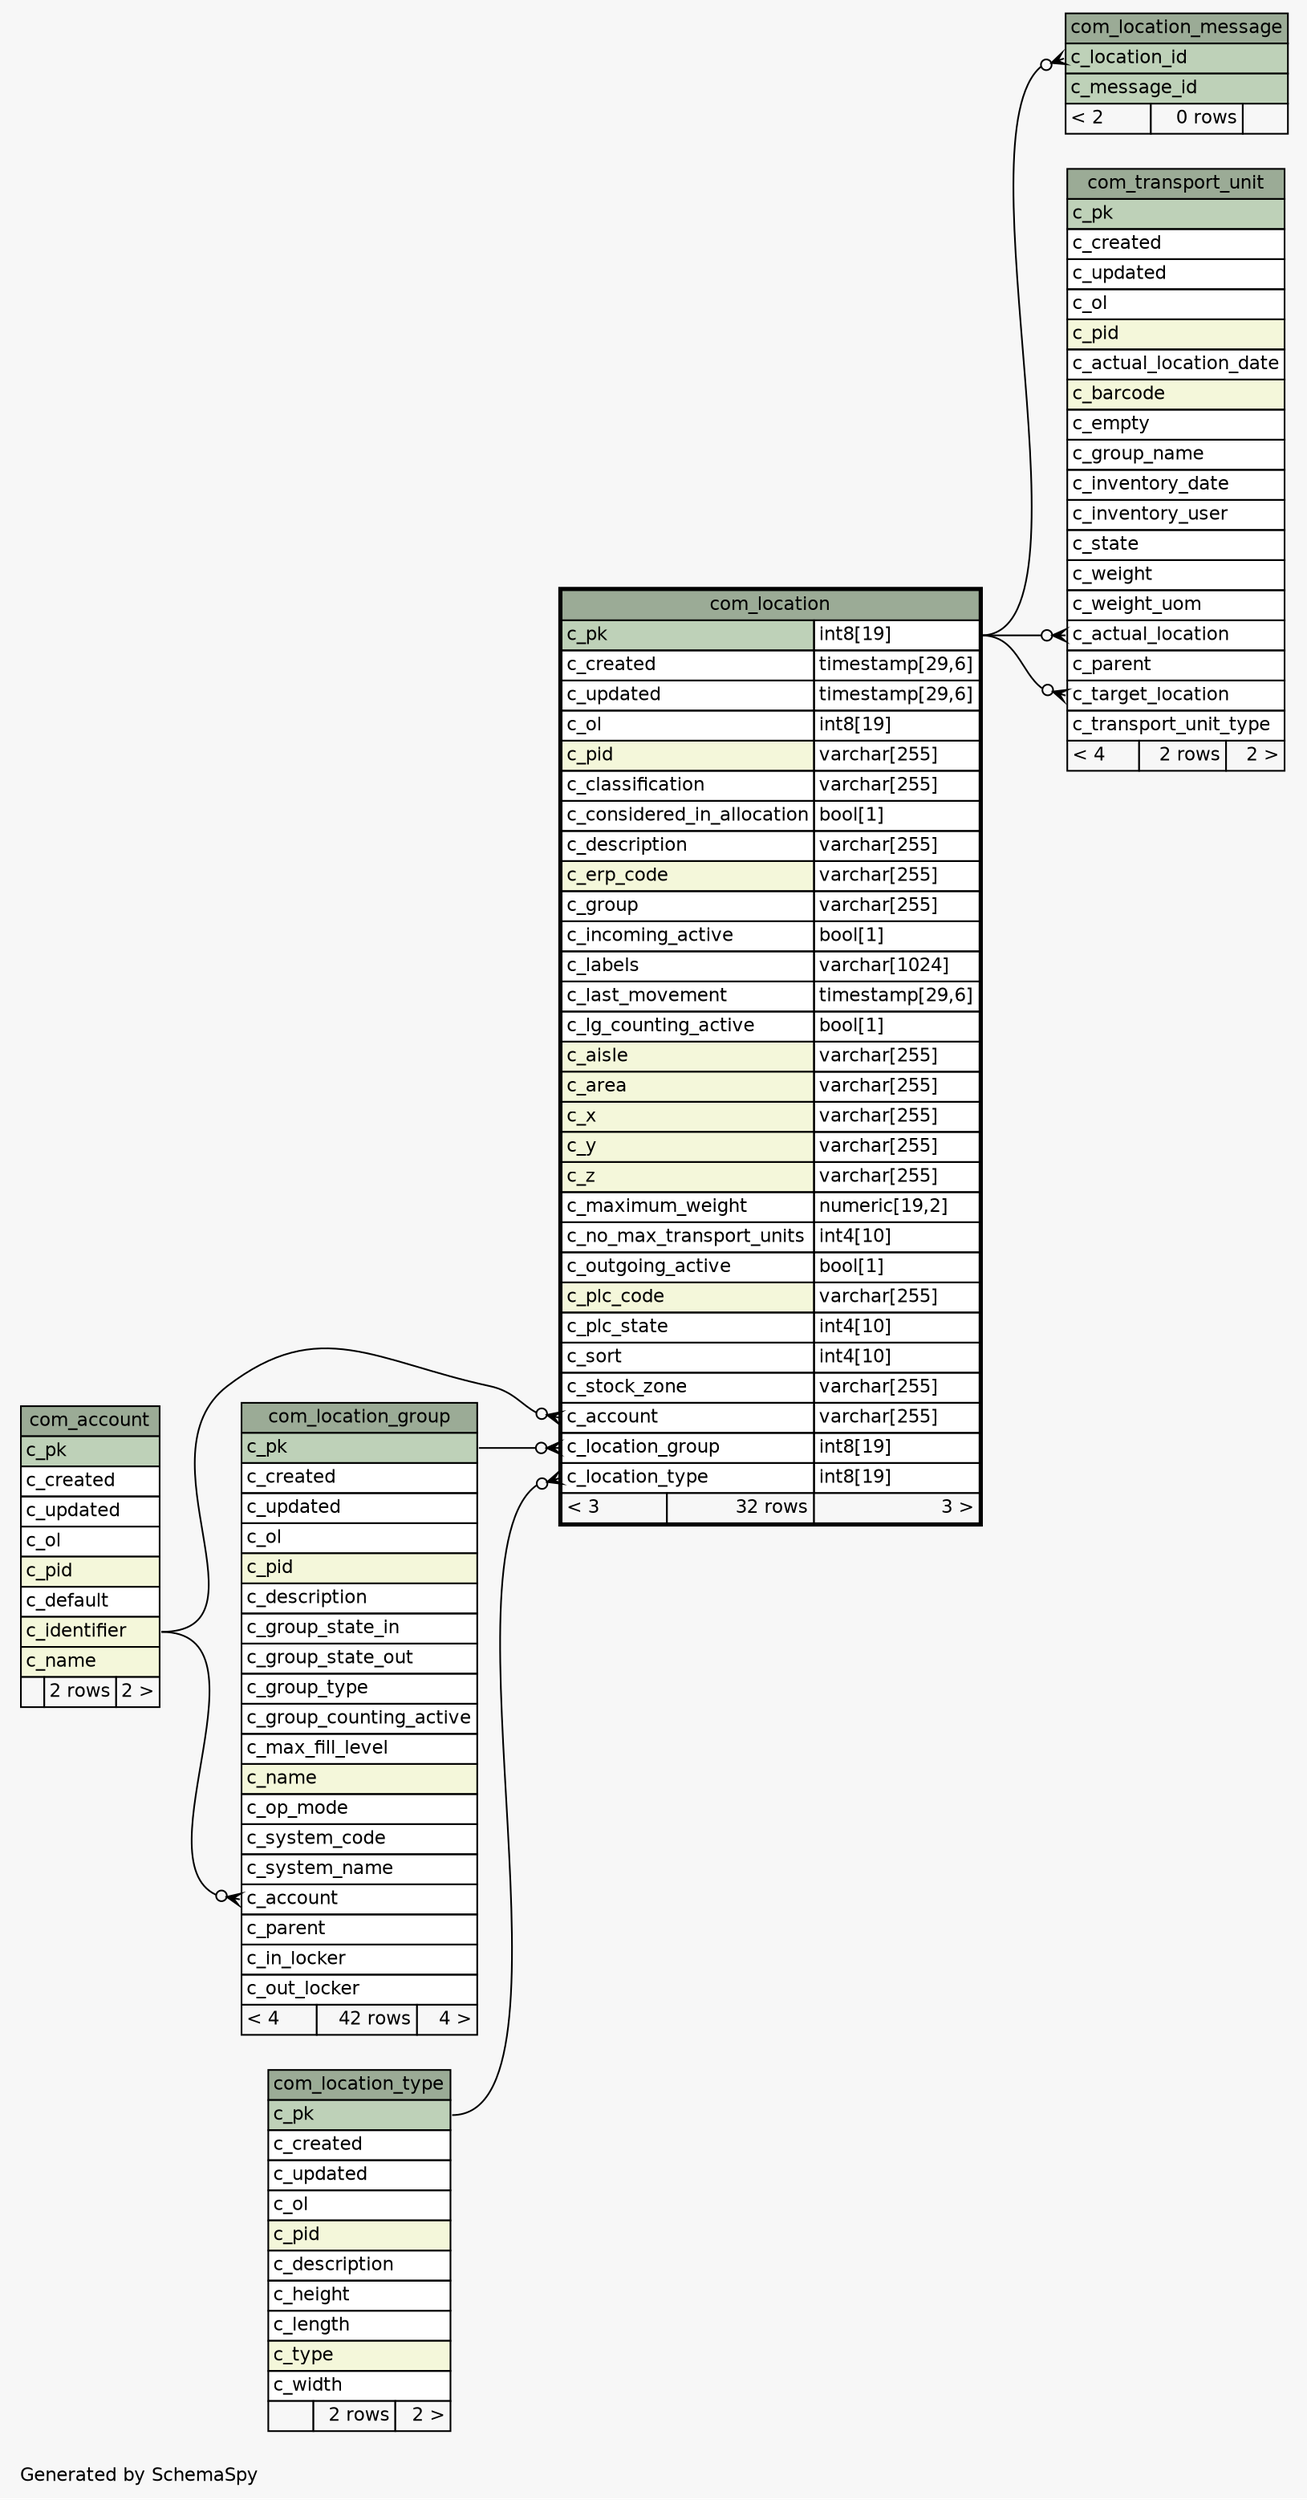 // dot 2.43.0 on Linux 5.13.0-1022-azure
// SchemaSpy rev Unknown
digraph "oneDegreeRelationshipsDiagram" {
  graph [
    rankdir="RL"
    bgcolor="#f7f7f7"
    label="\nGenerated by SchemaSpy"
    labeljust="l"
    nodesep="0.18"
    ranksep="0.46"
    fontname="Helvetica"
    fontsize="11"
  ];
  node [
    fontname="Helvetica"
    fontsize="11"
    shape="plaintext"
  ];
  edge [
    arrowsize="0.8"
  ];
  "com_location":"c_account":w -> "com_account":"c_identifier":e [arrowhead=none dir=back arrowtail=crowodot];
  "com_location":"c_location_group":w -> "com_location_group":"c_pk":e [arrowhead=none dir=back arrowtail=crowodot];
  "com_location":"c_location_type":w -> "com_location_type":"c_pk":e [arrowhead=none dir=back arrowtail=crowodot];
  "com_location_group":"c_account":w -> "com_account":"c_identifier":e [arrowhead=none dir=back arrowtail=crowodot];
  "com_location_message":"c_location_id":w -> "com_location":"c_pk.type":e [arrowhead=none dir=back arrowtail=crowodot];
  "com_transport_unit":"c_actual_location":w -> "com_location":"c_pk.type":e [arrowhead=none dir=back arrowtail=crowodot];
  "com_transport_unit":"c_target_location":w -> "com_location":"c_pk.type":e [arrowhead=none dir=back arrowtail=crowodot];
  "com_account" [
    label=<
    <TABLE BORDER="0" CELLBORDER="1" CELLSPACING="0" BGCOLOR="#ffffff">
      <TR><TD COLSPAN="3" BGCOLOR="#9bab96" ALIGN="CENTER">com_account</TD></TR>
      <TR><TD PORT="c_pk" COLSPAN="3" BGCOLOR="#bed1b8" ALIGN="LEFT">c_pk</TD></TR>
      <TR><TD PORT="c_created" COLSPAN="3" ALIGN="LEFT">c_created</TD></TR>
      <TR><TD PORT="c_updated" COLSPAN="3" ALIGN="LEFT">c_updated</TD></TR>
      <TR><TD PORT="c_ol" COLSPAN="3" ALIGN="LEFT">c_ol</TD></TR>
      <TR><TD PORT="c_pid" COLSPAN="3" BGCOLOR="#f4f7da" ALIGN="LEFT">c_pid</TD></TR>
      <TR><TD PORT="c_default" COLSPAN="3" ALIGN="LEFT">c_default</TD></TR>
      <TR><TD PORT="c_identifier" COLSPAN="3" BGCOLOR="#f4f7da" ALIGN="LEFT">c_identifier</TD></TR>
      <TR><TD PORT="c_name" COLSPAN="3" BGCOLOR="#f4f7da" ALIGN="LEFT">c_name</TD></TR>
      <TR><TD ALIGN="LEFT" BGCOLOR="#f7f7f7">  </TD><TD ALIGN="RIGHT" BGCOLOR="#f7f7f7">2 rows</TD><TD ALIGN="RIGHT" BGCOLOR="#f7f7f7">2 &gt;</TD></TR>
    </TABLE>>
    URL="com_account.html"
    tooltip="com_account"
  ];
  "com_location" [
    label=<
    <TABLE BORDER="2" CELLBORDER="1" CELLSPACING="0" BGCOLOR="#ffffff">
      <TR><TD COLSPAN="3" BGCOLOR="#9bab96" ALIGN="CENTER">com_location</TD></TR>
      <TR><TD PORT="c_pk" COLSPAN="2" BGCOLOR="#bed1b8" ALIGN="LEFT">c_pk</TD><TD PORT="c_pk.type" ALIGN="LEFT">int8[19]</TD></TR>
      <TR><TD PORT="c_created" COLSPAN="2" ALIGN="LEFT">c_created</TD><TD PORT="c_created.type" ALIGN="LEFT">timestamp[29,6]</TD></TR>
      <TR><TD PORT="c_updated" COLSPAN="2" ALIGN="LEFT">c_updated</TD><TD PORT="c_updated.type" ALIGN="LEFT">timestamp[29,6]</TD></TR>
      <TR><TD PORT="c_ol" COLSPAN="2" ALIGN="LEFT">c_ol</TD><TD PORT="c_ol.type" ALIGN="LEFT">int8[19]</TD></TR>
      <TR><TD PORT="c_pid" COLSPAN="2" BGCOLOR="#f4f7da" ALIGN="LEFT">c_pid</TD><TD PORT="c_pid.type" ALIGN="LEFT">varchar[255]</TD></TR>
      <TR><TD PORT="c_classification" COLSPAN="2" ALIGN="LEFT">c_classification</TD><TD PORT="c_classification.type" ALIGN="LEFT">varchar[255]</TD></TR>
      <TR><TD PORT="c_considered_in_allocation" COLSPAN="2" ALIGN="LEFT">c_considered_in_allocation</TD><TD PORT="c_considered_in_allocation.type" ALIGN="LEFT">bool[1]</TD></TR>
      <TR><TD PORT="c_description" COLSPAN="2" ALIGN="LEFT">c_description</TD><TD PORT="c_description.type" ALIGN="LEFT">varchar[255]</TD></TR>
      <TR><TD PORT="c_erp_code" COLSPAN="2" BGCOLOR="#f4f7da" ALIGN="LEFT">c_erp_code</TD><TD PORT="c_erp_code.type" ALIGN="LEFT">varchar[255]</TD></TR>
      <TR><TD PORT="c_group" COLSPAN="2" ALIGN="LEFT">c_group</TD><TD PORT="c_group.type" ALIGN="LEFT">varchar[255]</TD></TR>
      <TR><TD PORT="c_incoming_active" COLSPAN="2" ALIGN="LEFT">c_incoming_active</TD><TD PORT="c_incoming_active.type" ALIGN="LEFT">bool[1]</TD></TR>
      <TR><TD PORT="c_labels" COLSPAN="2" ALIGN="LEFT">c_labels</TD><TD PORT="c_labels.type" ALIGN="LEFT">varchar[1024]</TD></TR>
      <TR><TD PORT="c_last_movement" COLSPAN="2" ALIGN="LEFT">c_last_movement</TD><TD PORT="c_last_movement.type" ALIGN="LEFT">timestamp[29,6]</TD></TR>
      <TR><TD PORT="c_lg_counting_active" COLSPAN="2" ALIGN="LEFT">c_lg_counting_active</TD><TD PORT="c_lg_counting_active.type" ALIGN="LEFT">bool[1]</TD></TR>
      <TR><TD PORT="c_aisle" COLSPAN="2" BGCOLOR="#f4f7da" ALIGN="LEFT">c_aisle</TD><TD PORT="c_aisle.type" ALIGN="LEFT">varchar[255]</TD></TR>
      <TR><TD PORT="c_area" COLSPAN="2" BGCOLOR="#f4f7da" ALIGN="LEFT">c_area</TD><TD PORT="c_area.type" ALIGN="LEFT">varchar[255]</TD></TR>
      <TR><TD PORT="c_x" COLSPAN="2" BGCOLOR="#f4f7da" ALIGN="LEFT">c_x</TD><TD PORT="c_x.type" ALIGN="LEFT">varchar[255]</TD></TR>
      <TR><TD PORT="c_y" COLSPAN="2" BGCOLOR="#f4f7da" ALIGN="LEFT">c_y</TD><TD PORT="c_y.type" ALIGN="LEFT">varchar[255]</TD></TR>
      <TR><TD PORT="c_z" COLSPAN="2" BGCOLOR="#f4f7da" ALIGN="LEFT">c_z</TD><TD PORT="c_z.type" ALIGN="LEFT">varchar[255]</TD></TR>
      <TR><TD PORT="c_maximum_weight" COLSPAN="2" ALIGN="LEFT">c_maximum_weight</TD><TD PORT="c_maximum_weight.type" ALIGN="LEFT">numeric[19,2]</TD></TR>
      <TR><TD PORT="c_no_max_transport_units" COLSPAN="2" ALIGN="LEFT">c_no_max_transport_units</TD><TD PORT="c_no_max_transport_units.type" ALIGN="LEFT">int4[10]</TD></TR>
      <TR><TD PORT="c_outgoing_active" COLSPAN="2" ALIGN="LEFT">c_outgoing_active</TD><TD PORT="c_outgoing_active.type" ALIGN="LEFT">bool[1]</TD></TR>
      <TR><TD PORT="c_plc_code" COLSPAN="2" BGCOLOR="#f4f7da" ALIGN="LEFT">c_plc_code</TD><TD PORT="c_plc_code.type" ALIGN="LEFT">varchar[255]</TD></TR>
      <TR><TD PORT="c_plc_state" COLSPAN="2" ALIGN="LEFT">c_plc_state</TD><TD PORT="c_plc_state.type" ALIGN="LEFT">int4[10]</TD></TR>
      <TR><TD PORT="c_sort" COLSPAN="2" ALIGN="LEFT">c_sort</TD><TD PORT="c_sort.type" ALIGN="LEFT">int4[10]</TD></TR>
      <TR><TD PORT="c_stock_zone" COLSPAN="2" ALIGN="LEFT">c_stock_zone</TD><TD PORT="c_stock_zone.type" ALIGN="LEFT">varchar[255]</TD></TR>
      <TR><TD PORT="c_account" COLSPAN="2" ALIGN="LEFT">c_account</TD><TD PORT="c_account.type" ALIGN="LEFT">varchar[255]</TD></TR>
      <TR><TD PORT="c_location_group" COLSPAN="2" ALIGN="LEFT">c_location_group</TD><TD PORT="c_location_group.type" ALIGN="LEFT">int8[19]</TD></TR>
      <TR><TD PORT="c_location_type" COLSPAN="2" ALIGN="LEFT">c_location_type</TD><TD PORT="c_location_type.type" ALIGN="LEFT">int8[19]</TD></TR>
      <TR><TD ALIGN="LEFT" BGCOLOR="#f7f7f7">&lt; 3</TD><TD ALIGN="RIGHT" BGCOLOR="#f7f7f7">32 rows</TD><TD ALIGN="RIGHT" BGCOLOR="#f7f7f7">3 &gt;</TD></TR>
    </TABLE>>
    URL="com_location.html"
    tooltip="com_location"
  ];
  "com_location_group" [
    label=<
    <TABLE BORDER="0" CELLBORDER="1" CELLSPACING="0" BGCOLOR="#ffffff">
      <TR><TD COLSPAN="3" BGCOLOR="#9bab96" ALIGN="CENTER">com_location_group</TD></TR>
      <TR><TD PORT="c_pk" COLSPAN="3" BGCOLOR="#bed1b8" ALIGN="LEFT">c_pk</TD></TR>
      <TR><TD PORT="c_created" COLSPAN="3" ALIGN="LEFT">c_created</TD></TR>
      <TR><TD PORT="c_updated" COLSPAN="3" ALIGN="LEFT">c_updated</TD></TR>
      <TR><TD PORT="c_ol" COLSPAN="3" ALIGN="LEFT">c_ol</TD></TR>
      <TR><TD PORT="c_pid" COLSPAN="3" BGCOLOR="#f4f7da" ALIGN="LEFT">c_pid</TD></TR>
      <TR><TD PORT="c_description" COLSPAN="3" ALIGN="LEFT">c_description</TD></TR>
      <TR><TD PORT="c_group_state_in" COLSPAN="3" ALIGN="LEFT">c_group_state_in</TD></TR>
      <TR><TD PORT="c_group_state_out" COLSPAN="3" ALIGN="LEFT">c_group_state_out</TD></TR>
      <TR><TD PORT="c_group_type" COLSPAN="3" ALIGN="LEFT">c_group_type</TD></TR>
      <TR><TD PORT="c_group_counting_active" COLSPAN="3" ALIGN="LEFT">c_group_counting_active</TD></TR>
      <TR><TD PORT="c_max_fill_level" COLSPAN="3" ALIGN="LEFT">c_max_fill_level</TD></TR>
      <TR><TD PORT="c_name" COLSPAN="3" BGCOLOR="#f4f7da" ALIGN="LEFT">c_name</TD></TR>
      <TR><TD PORT="c_op_mode" COLSPAN="3" ALIGN="LEFT">c_op_mode</TD></TR>
      <TR><TD PORT="c_system_code" COLSPAN="3" ALIGN="LEFT">c_system_code</TD></TR>
      <TR><TD PORT="c_system_name" COLSPAN="3" ALIGN="LEFT">c_system_name</TD></TR>
      <TR><TD PORT="c_account" COLSPAN="3" ALIGN="LEFT">c_account</TD></TR>
      <TR><TD PORT="c_parent" COLSPAN="3" ALIGN="LEFT">c_parent</TD></TR>
      <TR><TD PORT="c_in_locker" COLSPAN="3" ALIGN="LEFT">c_in_locker</TD></TR>
      <TR><TD PORT="c_out_locker" COLSPAN="3" ALIGN="LEFT">c_out_locker</TD></TR>
      <TR><TD ALIGN="LEFT" BGCOLOR="#f7f7f7">&lt; 4</TD><TD ALIGN="RIGHT" BGCOLOR="#f7f7f7">42 rows</TD><TD ALIGN="RIGHT" BGCOLOR="#f7f7f7">4 &gt;</TD></TR>
    </TABLE>>
    URL="com_location_group.html"
    tooltip="com_location_group"
  ];
  "com_location_message" [
    label=<
    <TABLE BORDER="0" CELLBORDER="1" CELLSPACING="0" BGCOLOR="#ffffff">
      <TR><TD COLSPAN="3" BGCOLOR="#9bab96" ALIGN="CENTER">com_location_message</TD></TR>
      <TR><TD PORT="c_location_id" COLSPAN="3" BGCOLOR="#bed1b8" ALIGN="LEFT">c_location_id</TD></TR>
      <TR><TD PORT="c_message_id" COLSPAN="3" BGCOLOR="#bed1b8" ALIGN="LEFT">c_message_id</TD></TR>
      <TR><TD ALIGN="LEFT" BGCOLOR="#f7f7f7">&lt; 2</TD><TD ALIGN="RIGHT" BGCOLOR="#f7f7f7">0 rows</TD><TD ALIGN="RIGHT" BGCOLOR="#f7f7f7">  </TD></TR>
    </TABLE>>
    URL="com_location_message.html"
    tooltip="com_location_message"
  ];
  "com_location_type" [
    label=<
    <TABLE BORDER="0" CELLBORDER="1" CELLSPACING="0" BGCOLOR="#ffffff">
      <TR><TD COLSPAN="3" BGCOLOR="#9bab96" ALIGN="CENTER">com_location_type</TD></TR>
      <TR><TD PORT="c_pk" COLSPAN="3" BGCOLOR="#bed1b8" ALIGN="LEFT">c_pk</TD></TR>
      <TR><TD PORT="c_created" COLSPAN="3" ALIGN="LEFT">c_created</TD></TR>
      <TR><TD PORT="c_updated" COLSPAN="3" ALIGN="LEFT">c_updated</TD></TR>
      <TR><TD PORT="c_ol" COLSPAN="3" ALIGN="LEFT">c_ol</TD></TR>
      <TR><TD PORT="c_pid" COLSPAN="3" BGCOLOR="#f4f7da" ALIGN="LEFT">c_pid</TD></TR>
      <TR><TD PORT="c_description" COLSPAN="3" ALIGN="LEFT">c_description</TD></TR>
      <TR><TD PORT="c_height" COLSPAN="3" ALIGN="LEFT">c_height</TD></TR>
      <TR><TD PORT="c_length" COLSPAN="3" ALIGN="LEFT">c_length</TD></TR>
      <TR><TD PORT="c_type" COLSPAN="3" BGCOLOR="#f4f7da" ALIGN="LEFT">c_type</TD></TR>
      <TR><TD PORT="c_width" COLSPAN="3" ALIGN="LEFT">c_width</TD></TR>
      <TR><TD ALIGN="LEFT" BGCOLOR="#f7f7f7">  </TD><TD ALIGN="RIGHT" BGCOLOR="#f7f7f7">2 rows</TD><TD ALIGN="RIGHT" BGCOLOR="#f7f7f7">2 &gt;</TD></TR>
    </TABLE>>
    URL="com_location_type.html"
    tooltip="com_location_type"
  ];
  "com_transport_unit" [
    label=<
    <TABLE BORDER="0" CELLBORDER="1" CELLSPACING="0" BGCOLOR="#ffffff">
      <TR><TD COLSPAN="3" BGCOLOR="#9bab96" ALIGN="CENTER">com_transport_unit</TD></TR>
      <TR><TD PORT="c_pk" COLSPAN="3" BGCOLOR="#bed1b8" ALIGN="LEFT">c_pk</TD></TR>
      <TR><TD PORT="c_created" COLSPAN="3" ALIGN="LEFT">c_created</TD></TR>
      <TR><TD PORT="c_updated" COLSPAN="3" ALIGN="LEFT">c_updated</TD></TR>
      <TR><TD PORT="c_ol" COLSPAN="3" ALIGN="LEFT">c_ol</TD></TR>
      <TR><TD PORT="c_pid" COLSPAN="3" BGCOLOR="#f4f7da" ALIGN="LEFT">c_pid</TD></TR>
      <TR><TD PORT="c_actual_location_date" COLSPAN="3" ALIGN="LEFT">c_actual_location_date</TD></TR>
      <TR><TD PORT="c_barcode" COLSPAN="3" BGCOLOR="#f4f7da" ALIGN="LEFT">c_barcode</TD></TR>
      <TR><TD PORT="c_empty" COLSPAN="3" ALIGN="LEFT">c_empty</TD></TR>
      <TR><TD PORT="c_group_name" COLSPAN="3" ALIGN="LEFT">c_group_name</TD></TR>
      <TR><TD PORT="c_inventory_date" COLSPAN="3" ALIGN="LEFT">c_inventory_date</TD></TR>
      <TR><TD PORT="c_inventory_user" COLSPAN="3" ALIGN="LEFT">c_inventory_user</TD></TR>
      <TR><TD PORT="c_state" COLSPAN="3" ALIGN="LEFT">c_state</TD></TR>
      <TR><TD PORT="c_weight" COLSPAN="3" ALIGN="LEFT">c_weight</TD></TR>
      <TR><TD PORT="c_weight_uom" COLSPAN="3" ALIGN="LEFT">c_weight_uom</TD></TR>
      <TR><TD PORT="c_actual_location" COLSPAN="3" ALIGN="LEFT">c_actual_location</TD></TR>
      <TR><TD PORT="c_parent" COLSPAN="3" ALIGN="LEFT">c_parent</TD></TR>
      <TR><TD PORT="c_target_location" COLSPAN="3" ALIGN="LEFT">c_target_location</TD></TR>
      <TR><TD PORT="c_transport_unit_type" COLSPAN="3" ALIGN="LEFT">c_transport_unit_type</TD></TR>
      <TR><TD ALIGN="LEFT" BGCOLOR="#f7f7f7">&lt; 4</TD><TD ALIGN="RIGHT" BGCOLOR="#f7f7f7">2 rows</TD><TD ALIGN="RIGHT" BGCOLOR="#f7f7f7">2 &gt;</TD></TR>
    </TABLE>>
    URL="com_transport_unit.html"
    tooltip="com_transport_unit"
  ];
}
